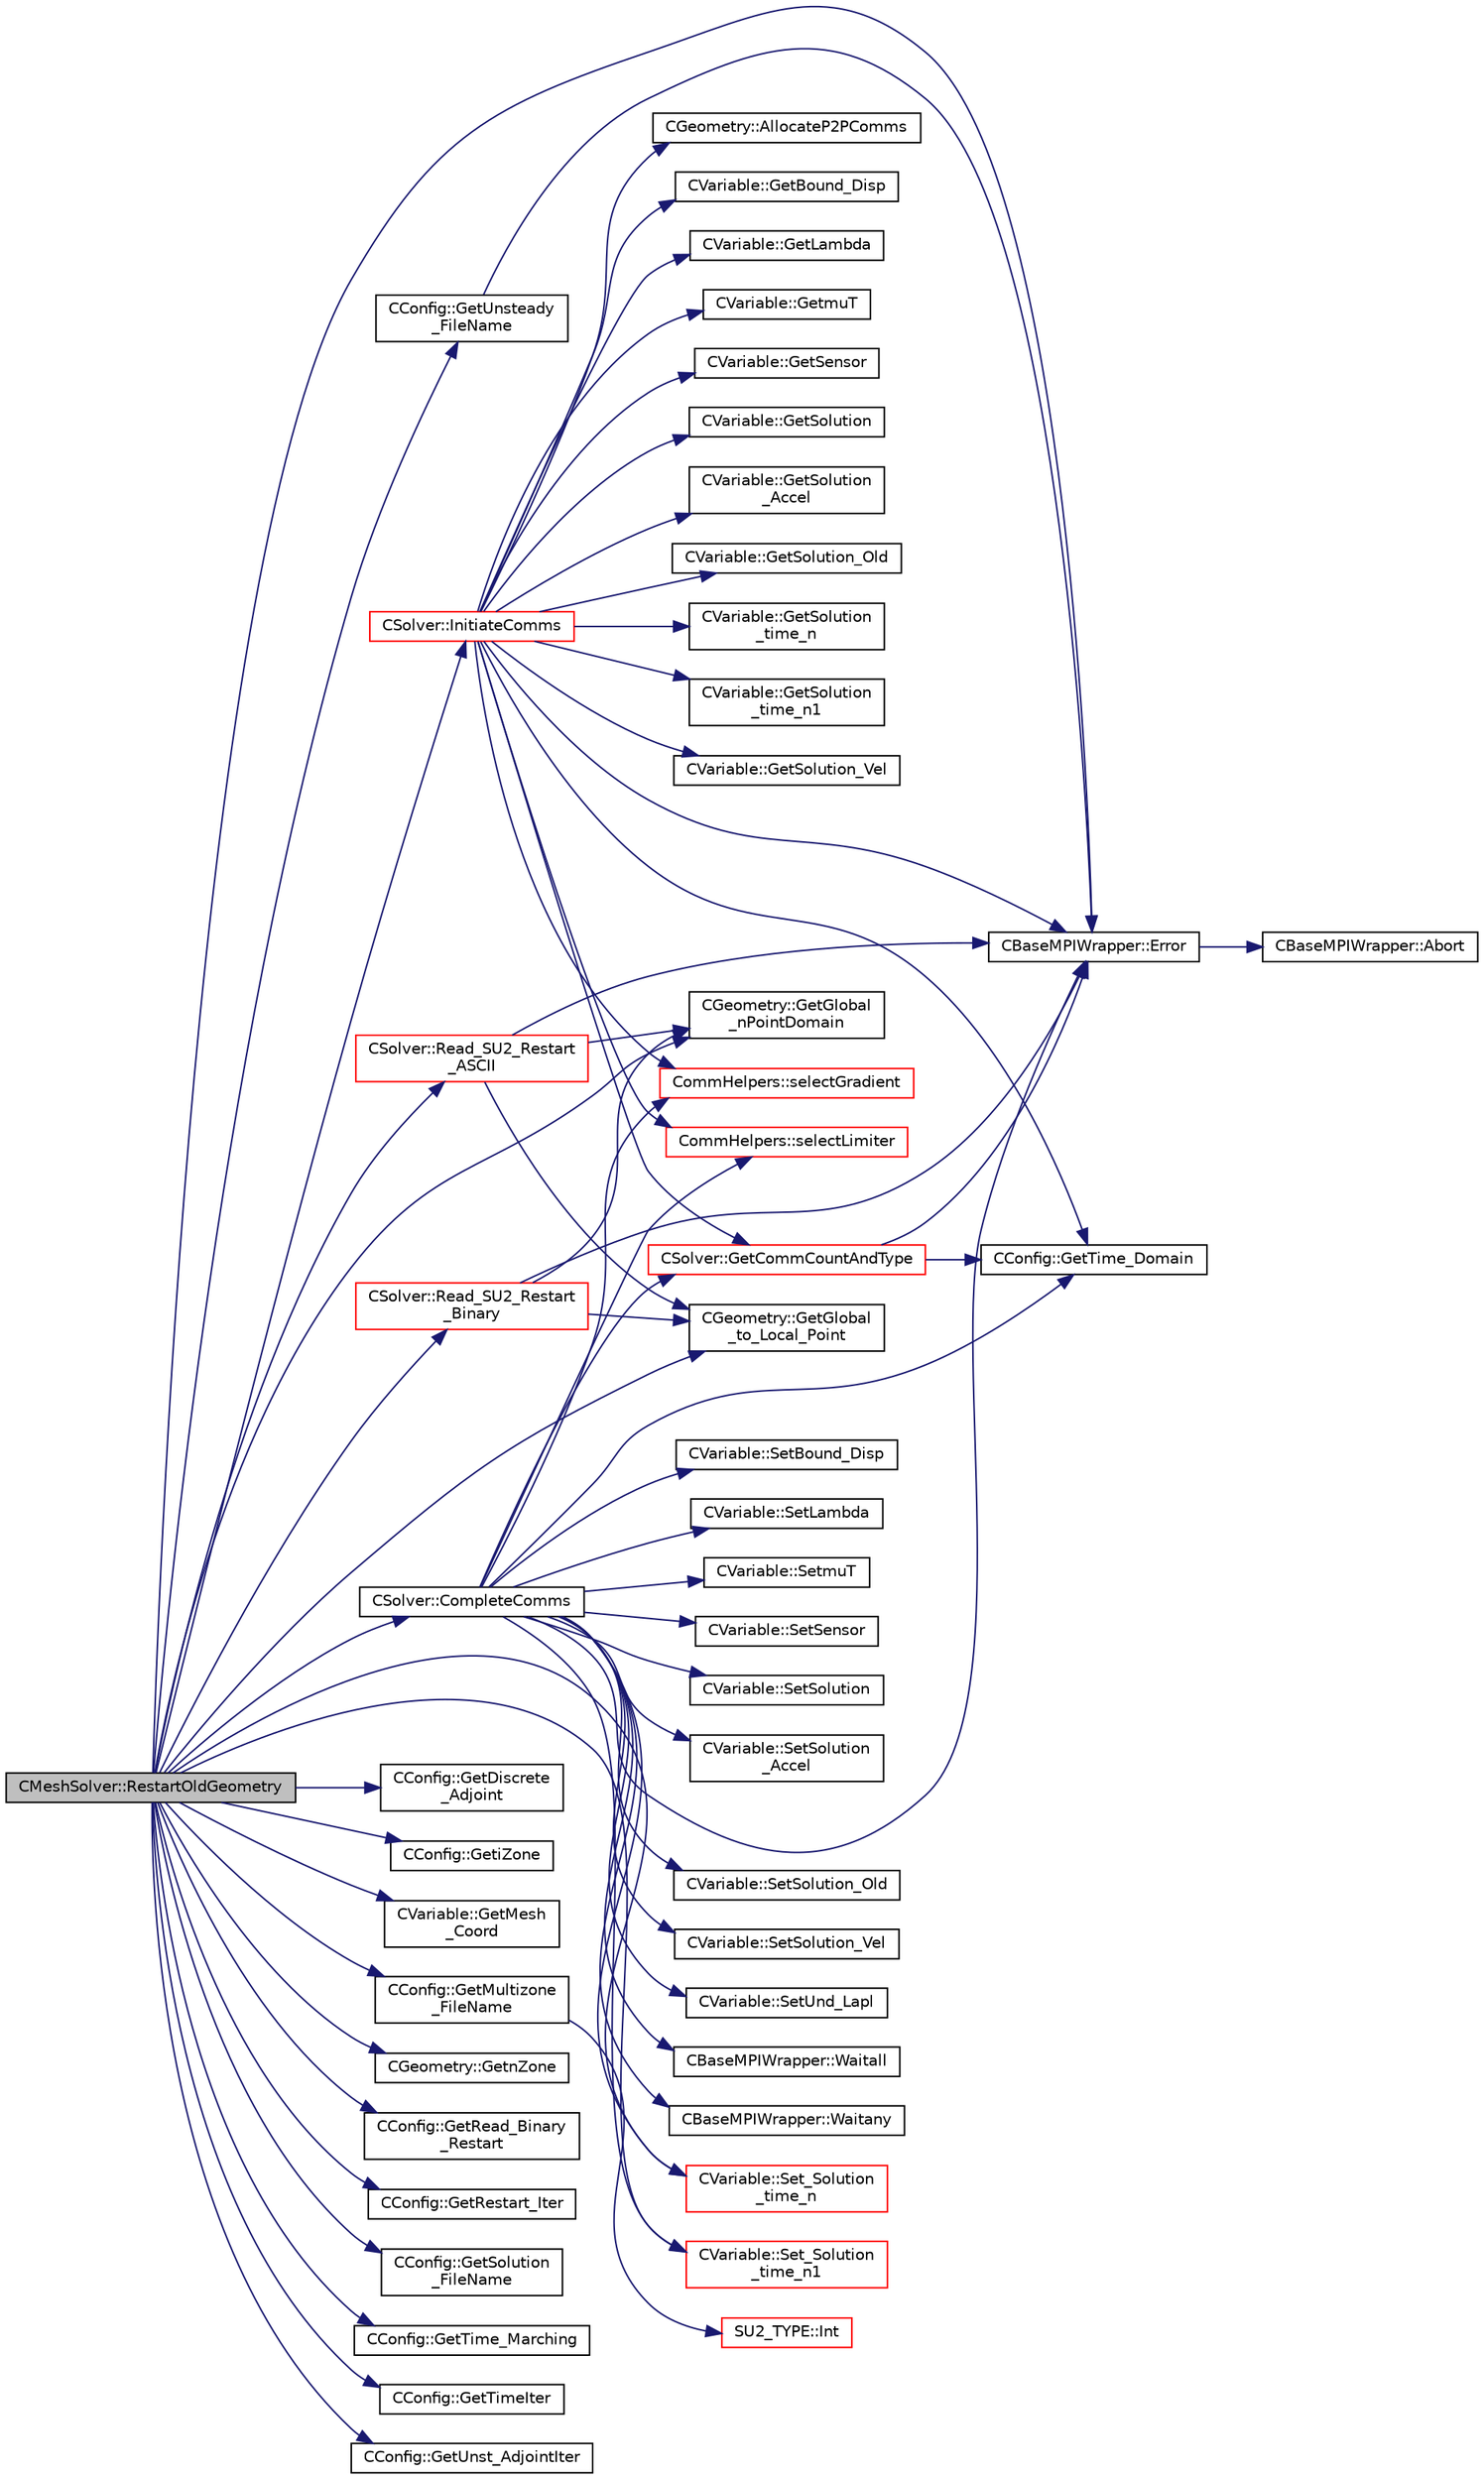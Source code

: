 digraph "CMeshSolver::RestartOldGeometry"
{
 // LATEX_PDF_SIZE
  edge [fontname="Helvetica",fontsize="10",labelfontname="Helvetica",labelfontsize="10"];
  node [fontname="Helvetica",fontsize="10",shape=record];
  rankdir="LR";
  Node1 [label="CMeshSolver::RestartOldGeometry",height=0.2,width=0.4,color="black", fillcolor="grey75", style="filled", fontcolor="black",tooltip="Load the geometries at the previous time states n and nM1."];
  Node1 -> Node2 [color="midnightblue",fontsize="10",style="solid",fontname="Helvetica"];
  Node2 [label="CSolver::CompleteComms",height=0.2,width=0.4,color="black", fillcolor="white", style="filled",URL="$classCSolver.html#a6891c839827efbebdcbf9a349f4da92c",tooltip="Routine to complete the set of non-blocking communications launched by InitiateComms() and unpacking ..."];
  Node2 -> Node3 [color="midnightblue",fontsize="10",style="solid",fontname="Helvetica"];
  Node3 [label="CBaseMPIWrapper::Error",height=0.2,width=0.4,color="black", fillcolor="white", style="filled",URL="$classCBaseMPIWrapper.html#a04457c47629bda56704e6a8804833eeb",tooltip=" "];
  Node3 -> Node4 [color="midnightblue",fontsize="10",style="solid",fontname="Helvetica"];
  Node4 [label="CBaseMPIWrapper::Abort",height=0.2,width=0.4,color="black", fillcolor="white", style="filled",URL="$classCBaseMPIWrapper.html#af7297d861dca86b45cf561b6ab642e8f",tooltip=" "];
  Node2 -> Node5 [color="midnightblue",fontsize="10",style="solid",fontname="Helvetica"];
  Node5 [label="CSolver::GetCommCountAndType",height=0.2,width=0.4,color="red", fillcolor="white", style="filled",URL="$classCSolver.html#a56fdda7e77a14dfc70449ecef91336e7",tooltip="Helper function to define the type and number of variables per point for each communication type."];
  Node5 -> Node3 [color="midnightblue",fontsize="10",style="solid",fontname="Helvetica"];
  Node5 -> Node7 [color="midnightblue",fontsize="10",style="solid",fontname="Helvetica"];
  Node7 [label="CConfig::GetTime_Domain",height=0.2,width=0.4,color="black", fillcolor="white", style="filled",URL="$classCConfig.html#a85d2e3cf43b77c63642c40c235b853f3",tooltip="Check if the multizone problem is solved for time domain."];
  Node2 -> Node7 [color="midnightblue",fontsize="10",style="solid",fontname="Helvetica"];
  Node2 -> Node8 [color="midnightblue",fontsize="10",style="solid",fontname="Helvetica"];
  Node8 [label="CommHelpers::selectGradient",height=0.2,width=0.4,color="red", fillcolor="white", style="filled",URL="$namespaceCommHelpers.html#aefdfc34d031234297fad9b2310a922d4",tooltip=" "];
  Node2 -> Node13 [color="midnightblue",fontsize="10",style="solid",fontname="Helvetica"];
  Node13 [label="CommHelpers::selectLimiter",height=0.2,width=0.4,color="red", fillcolor="white", style="filled",URL="$namespaceCommHelpers.html#aae9892d8f4089058f1fe9f51729269dd",tooltip=" "];
  Node2 -> Node17 [color="midnightblue",fontsize="10",style="solid",fontname="Helvetica"];
  Node17 [label="CVariable::Set_Solution\l_time_n",height=0.2,width=0.4,color="red", fillcolor="white", style="filled",URL="$classCVariable.html#abf55f051089ec13d9c0422ed3389a9dc",tooltip="Set the variable solution at time n."];
  Node2 -> Node21 [color="midnightblue",fontsize="10",style="solid",fontname="Helvetica"];
  Node21 [label="CVariable::Set_Solution\l_time_n1",height=0.2,width=0.4,color="red", fillcolor="white", style="filled",URL="$classCVariable.html#a527a337871bb37c3bb2df40c2b946884",tooltip="Set the variable solution at time n-1."];
  Node2 -> Node22 [color="midnightblue",fontsize="10",style="solid",fontname="Helvetica"];
  Node22 [label="CVariable::SetBound_Disp",height=0.2,width=0.4,color="black", fillcolor="white", style="filled",URL="$classCVariable.html#a840431a0403b4bddd0a99dbfdf365795",tooltip="A virtual member. Set the boundary displacement."];
  Node2 -> Node23 [color="midnightblue",fontsize="10",style="solid",fontname="Helvetica"];
  Node23 [label="CVariable::SetLambda",height=0.2,width=0.4,color="black", fillcolor="white", style="filled",URL="$classCVariable.html#afc0086076d62561f31a39f774c297428",tooltip="Set the value of the spectral radius."];
  Node2 -> Node24 [color="midnightblue",fontsize="10",style="solid",fontname="Helvetica"];
  Node24 [label="CVariable::SetmuT",height=0.2,width=0.4,color="black", fillcolor="white", style="filled",URL="$classCVariable.html#a91256a1e927c5a529d853d0f127243de",tooltip="Set the value of the eddy viscosity."];
  Node2 -> Node25 [color="midnightblue",fontsize="10",style="solid",fontname="Helvetica"];
  Node25 [label="CVariable::SetSensor",height=0.2,width=0.4,color="black", fillcolor="white", style="filled",URL="$classCVariable.html#a79ebe4ea3cc8eccd8b004256c5492a9e",tooltip="Set pressure sensor."];
  Node2 -> Node26 [color="midnightblue",fontsize="10",style="solid",fontname="Helvetica"];
  Node26 [label="CVariable::SetSolution",height=0.2,width=0.4,color="black", fillcolor="white", style="filled",URL="$classCVariable.html#a22fbbd7bc6491672843000644a05c6a5",tooltip="Set the value of the solution, all variables."];
  Node2 -> Node27 [color="midnightblue",fontsize="10",style="solid",fontname="Helvetica"];
  Node27 [label="CVariable::SetSolution\l_Accel",height=0.2,width=0.4,color="black", fillcolor="white", style="filled",URL="$classCVariable.html#af87029baec777039085fb1ff17ee9555",tooltip="Set the value of the acceleration (Structural Analysis)."];
  Node2 -> Node28 [color="midnightblue",fontsize="10",style="solid",fontname="Helvetica"];
  Node28 [label="CVariable::SetSolution_Old",height=0.2,width=0.4,color="black", fillcolor="white", style="filled",URL="$classCVariable.html#a6ee4d8d450971204cc054a33d6473732",tooltip="Set the value of the old solution."];
  Node2 -> Node29 [color="midnightblue",fontsize="10",style="solid",fontname="Helvetica"];
  Node29 [label="CVariable::SetSolution_Vel",height=0.2,width=0.4,color="black", fillcolor="white", style="filled",URL="$classCVariable.html#a5c1430d98acd399f1371f23e6fae053f",tooltip="Set the value of the velocity (Structural Analysis)."];
  Node2 -> Node30 [color="midnightblue",fontsize="10",style="solid",fontname="Helvetica"];
  Node30 [label="CVariable::SetUnd_Lapl",height=0.2,width=0.4,color="black", fillcolor="white", style="filled",URL="$classCVariable.html#a70f0c6e3ddcf2fdcde3b90f217a0d4a3",tooltip="Set a value to the undivided laplacian."];
  Node2 -> Node31 [color="midnightblue",fontsize="10",style="solid",fontname="Helvetica"];
  Node31 [label="CBaseMPIWrapper::Waitall",height=0.2,width=0.4,color="black", fillcolor="white", style="filled",URL="$classCBaseMPIWrapper.html#a01c02f8c0c799ccd15023f0c2c3cae27",tooltip=" "];
  Node2 -> Node32 [color="midnightblue",fontsize="10",style="solid",fontname="Helvetica"];
  Node32 [label="CBaseMPIWrapper::Waitany",height=0.2,width=0.4,color="black", fillcolor="white", style="filled",URL="$classCBaseMPIWrapper.html#a5f4a1382f625fbbfb2c6224a87591825",tooltip=" "];
  Node1 -> Node3 [color="midnightblue",fontsize="10",style="solid",fontname="Helvetica"];
  Node1 -> Node33 [color="midnightblue",fontsize="10",style="solid",fontname="Helvetica"];
  Node33 [label="CConfig::GetDiscrete\l_Adjoint",height=0.2,width=0.4,color="black", fillcolor="white", style="filled",URL="$classCConfig.html#ab3928c4e6debcf50dcd0d38985f6980c",tooltip="Get the indicator whether we are solving an discrete adjoint problem."];
  Node1 -> Node34 [color="midnightblue",fontsize="10",style="solid",fontname="Helvetica"];
  Node34 [label="CGeometry::GetGlobal\l_nPointDomain",height=0.2,width=0.4,color="black", fillcolor="white", style="filled",URL="$classCGeometry.html#a1950b86a664c5da4d7df2a8b3d361a67",tooltip="Retrieve total number of nodes in a simulation across all processors (excluding halos)."];
  Node1 -> Node35 [color="midnightblue",fontsize="10",style="solid",fontname="Helvetica"];
  Node35 [label="CGeometry::GetGlobal\l_to_Local_Point",height=0.2,width=0.4,color="black", fillcolor="white", style="filled",URL="$classCGeometry.html#a6b44ca6618da53444192bbd3329dea18",tooltip="A virtual member."];
  Node1 -> Node36 [color="midnightblue",fontsize="10",style="solid",fontname="Helvetica"];
  Node36 [label="CConfig::GetiZone",height=0.2,width=0.4,color="black", fillcolor="white", style="filled",URL="$classCConfig.html#a1d6335b8fdef6fbcd9a08f7503d73ec1",tooltip="Provides the number of varaibles."];
  Node1 -> Node37 [color="midnightblue",fontsize="10",style="solid",fontname="Helvetica"];
  Node37 [label="CVariable::GetMesh\l_Coord",height=0.2,width=0.4,color="black", fillcolor="white", style="filled",URL="$classCVariable.html#afe97b312c0685a1975a41b915f5d327a",tooltip="A virtual member. Get the value of the undeformed coordinates."];
  Node1 -> Node38 [color="midnightblue",fontsize="10",style="solid",fontname="Helvetica"];
  Node38 [label="CConfig::GetMultizone\l_FileName",height=0.2,width=0.4,color="black", fillcolor="white", style="filled",URL="$classCConfig.html#a9990d8664ae332ae1af1978a41c31664",tooltip="Append the zone index to the restart or the solution files."];
  Node38 -> Node39 [color="midnightblue",fontsize="10",style="solid",fontname="Helvetica"];
  Node39 [label="SU2_TYPE::Int",height=0.2,width=0.4,color="red", fillcolor="white", style="filled",URL="$namespaceSU2__TYPE.html#a6b48817766d8a6486caa2807a52f6bae",tooltip="Casts the primitive value to int (uses GetValue, already implemented for each type)."];
  Node1 -> Node41 [color="midnightblue",fontsize="10",style="solid",fontname="Helvetica"];
  Node41 [label="CGeometry::GetnZone",height=0.2,width=0.4,color="black", fillcolor="white", style="filled",URL="$classCGeometry.html#a83adc5e529673587c0aae63212262c31",tooltip="Get number of zones."];
  Node1 -> Node42 [color="midnightblue",fontsize="10",style="solid",fontname="Helvetica"];
  Node42 [label="CConfig::GetRead_Binary\l_Restart",height=0.2,width=0.4,color="black", fillcolor="white", style="filled",URL="$classCConfig.html#a82ddaa417553293be72a3ab2198f7d40",tooltip="Flag for whether binary SU2 native restart files are read."];
  Node1 -> Node43 [color="midnightblue",fontsize="10",style="solid",fontname="Helvetica"];
  Node43 [label="CConfig::GetRestart_Iter",height=0.2,width=0.4,color="black", fillcolor="white", style="filled",URL="$classCConfig.html#aeca467e3a7c02d72b28ade957614035c",tooltip="Get the restart iteration."];
  Node1 -> Node44 [color="midnightblue",fontsize="10",style="solid",fontname="Helvetica"];
  Node44 [label="CConfig::GetSolution\l_FileName",height=0.2,width=0.4,color="black", fillcolor="white", style="filled",URL="$classCConfig.html#a1d989df2b76d32ee772923f169cf885b",tooltip="Get the name of the file with the solution of the flow problem."];
  Node1 -> Node45 [color="midnightblue",fontsize="10",style="solid",fontname="Helvetica"];
  Node45 [label="CConfig::GetTime_Marching",height=0.2,width=0.4,color="black", fillcolor="white", style="filled",URL="$classCConfig.html#ac47e04d76ce865893a94dcedd3c9b6a5",tooltip="Provides information about the time integration, and change the write in the output files information..."];
  Node1 -> Node46 [color="midnightblue",fontsize="10",style="solid",fontname="Helvetica"];
  Node46 [label="CConfig::GetTimeIter",height=0.2,width=0.4,color="black", fillcolor="white", style="filled",URL="$classCConfig.html#aec6051895c2e4f593a5c245104548b78",tooltip="Get the current time iteration number."];
  Node1 -> Node47 [color="midnightblue",fontsize="10",style="solid",fontname="Helvetica"];
  Node47 [label="CConfig::GetUnst_AdjointIter",height=0.2,width=0.4,color="black", fillcolor="white", style="filled",URL="$classCConfig.html#a394c8970c51a8aa733dca7f810e6fd4c",tooltip="Get the starting direct iteration number for the unsteady adjoint (reverse time integration)."];
  Node1 -> Node48 [color="midnightblue",fontsize="10",style="solid",fontname="Helvetica"];
  Node48 [label="CConfig::GetUnsteady\l_FileName",height=0.2,width=0.4,color="black", fillcolor="white", style="filled",URL="$classCConfig.html#aace1a22e7f0858d832499e72a1415cd4",tooltip="Augment the input filename with the iteration number for an unsteady file."];
  Node48 -> Node3 [color="midnightblue",fontsize="10",style="solid",fontname="Helvetica"];
  Node1 -> Node49 [color="midnightblue",fontsize="10",style="solid",fontname="Helvetica"];
  Node49 [label="CSolver::InitiateComms",height=0.2,width=0.4,color="red", fillcolor="white", style="filled",URL="$classCSolver.html#a7c5c26e7f006b4bb7e93582d839cf09d",tooltip="Routine to load a solver quantity into the data structures for MPI point-to-point communication and t..."];
  Node49 -> Node50 [color="midnightblue",fontsize="10",style="solid",fontname="Helvetica"];
  Node50 [label="CGeometry::AllocateP2PComms",height=0.2,width=0.4,color="black", fillcolor="white", style="filled",URL="$classCGeometry.html#ab8d78a9f4017431b7542e154f58a7e63",tooltip="Routine to allocate buffers for point-to-point MPI communications. Also called to dynamically realloc..."];
  Node49 -> Node3 [color="midnightblue",fontsize="10",style="solid",fontname="Helvetica"];
  Node49 -> Node51 [color="midnightblue",fontsize="10",style="solid",fontname="Helvetica"];
  Node51 [label="CVariable::GetBound_Disp",height=0.2,width=0.4,color="black", fillcolor="white", style="filled",URL="$classCVariable.html#a7e382eae45700e5c1e8973292c08f128",tooltip="A virtual member. Get the value of the displacement imposed at the boundary."];
  Node49 -> Node5 [color="midnightblue",fontsize="10",style="solid",fontname="Helvetica"];
  Node49 -> Node52 [color="midnightblue",fontsize="10",style="solid",fontname="Helvetica"];
  Node52 [label="CVariable::GetLambda",height=0.2,width=0.4,color="black", fillcolor="white", style="filled",URL="$classCVariable.html#af0b6afbd2666eab791d902f50fc3e869",tooltip="Get the value of the spectral radius."];
  Node49 -> Node53 [color="midnightblue",fontsize="10",style="solid",fontname="Helvetica"];
  Node53 [label="CVariable::GetmuT",height=0.2,width=0.4,color="black", fillcolor="white", style="filled",URL="$classCVariable.html#ad35ee29420764dda0bbb574f7a7253e7",tooltip="Get the value of the eddy viscosity."];
  Node49 -> Node54 [color="midnightblue",fontsize="10",style="solid",fontname="Helvetica"];
  Node54 [label="CVariable::GetSensor",height=0.2,width=0.4,color="black", fillcolor="white", style="filled",URL="$classCVariable.html#afec545423f883bcd961ac9f1e5d18dd2",tooltip="Get the pressure sensor."];
  Node49 -> Node55 [color="midnightblue",fontsize="10",style="solid",fontname="Helvetica"];
  Node55 [label="CVariable::GetSolution",height=0.2,width=0.4,color="black", fillcolor="white", style="filled",URL="$classCVariable.html#a261483e39c23c1de7cb9aea7e917c121",tooltip="Get the solution."];
  Node49 -> Node56 [color="midnightblue",fontsize="10",style="solid",fontname="Helvetica"];
  Node56 [label="CVariable::GetSolution\l_Accel",height=0.2,width=0.4,color="black", fillcolor="white", style="filled",URL="$classCVariable.html#aef2fdf091198070a00d12cdb4dea3ff6",tooltip="Get the acceleration (Structural Analysis)."];
  Node49 -> Node57 [color="midnightblue",fontsize="10",style="solid",fontname="Helvetica"];
  Node57 [label="CVariable::GetSolution_Old",height=0.2,width=0.4,color="black", fillcolor="white", style="filled",URL="$classCVariable.html#a70a9df6b6cc631f9c3b9a3ef7b3ecfe4",tooltip="Get the old solution of the problem (Runge-Kutta method)"];
  Node49 -> Node58 [color="midnightblue",fontsize="10",style="solid",fontname="Helvetica"];
  Node58 [label="CVariable::GetSolution\l_time_n",height=0.2,width=0.4,color="black", fillcolor="white", style="filled",URL="$classCVariable.html#a9162db789c2ca2b71159697cc500fcce",tooltip="Get the solution at time n."];
  Node49 -> Node59 [color="midnightblue",fontsize="10",style="solid",fontname="Helvetica"];
  Node59 [label="CVariable::GetSolution\l_time_n1",height=0.2,width=0.4,color="black", fillcolor="white", style="filled",URL="$classCVariable.html#a584e438afb716aa0ffce4ccc9b469ef6",tooltip="Get the solution at time n-1."];
  Node49 -> Node60 [color="midnightblue",fontsize="10",style="solid",fontname="Helvetica"];
  Node60 [label="CVariable::GetSolution_Vel",height=0.2,width=0.4,color="black", fillcolor="white", style="filled",URL="$classCVariable.html#ae403ee21871629716cbabead1c587dac",tooltip="Get the velocity (Structural Analysis)."];
  Node49 -> Node7 [color="midnightblue",fontsize="10",style="solid",fontname="Helvetica"];
  Node49 -> Node8 [color="midnightblue",fontsize="10",style="solid",fontname="Helvetica"];
  Node49 -> Node13 [color="midnightblue",fontsize="10",style="solid",fontname="Helvetica"];
  Node1 -> Node67 [color="midnightblue",fontsize="10",style="solid",fontname="Helvetica"];
  Node67 [label="CSolver::Read_SU2_Restart\l_ASCII",height=0.2,width=0.4,color="red", fillcolor="white", style="filled",URL="$classCSolver.html#a2d9a54256f99b9881a0f9189cf73e902",tooltip="Read a native SU2 restart file in ASCII format."];
  Node67 -> Node3 [color="midnightblue",fontsize="10",style="solid",fontname="Helvetica"];
  Node67 -> Node34 [color="midnightblue",fontsize="10",style="solid",fontname="Helvetica"];
  Node67 -> Node35 [color="midnightblue",fontsize="10",style="solid",fontname="Helvetica"];
  Node1 -> Node75 [color="midnightblue",fontsize="10",style="solid",fontname="Helvetica"];
  Node75 [label="CSolver::Read_SU2_Restart\l_Binary",height=0.2,width=0.4,color="red", fillcolor="white", style="filled",URL="$classCSolver.html#a014ca6bbee7673aec0ba83067a6716a0",tooltip="Read a native SU2 restart file in binary format."];
  Node75 -> Node3 [color="midnightblue",fontsize="10",style="solid",fontname="Helvetica"];
  Node75 -> Node34 [color="midnightblue",fontsize="10",style="solid",fontname="Helvetica"];
  Node75 -> Node35 [color="midnightblue",fontsize="10",style="solid",fontname="Helvetica"];
  Node1 -> Node17 [color="midnightblue",fontsize="10",style="solid",fontname="Helvetica"];
  Node1 -> Node21 [color="midnightblue",fontsize="10",style="solid",fontname="Helvetica"];
}
